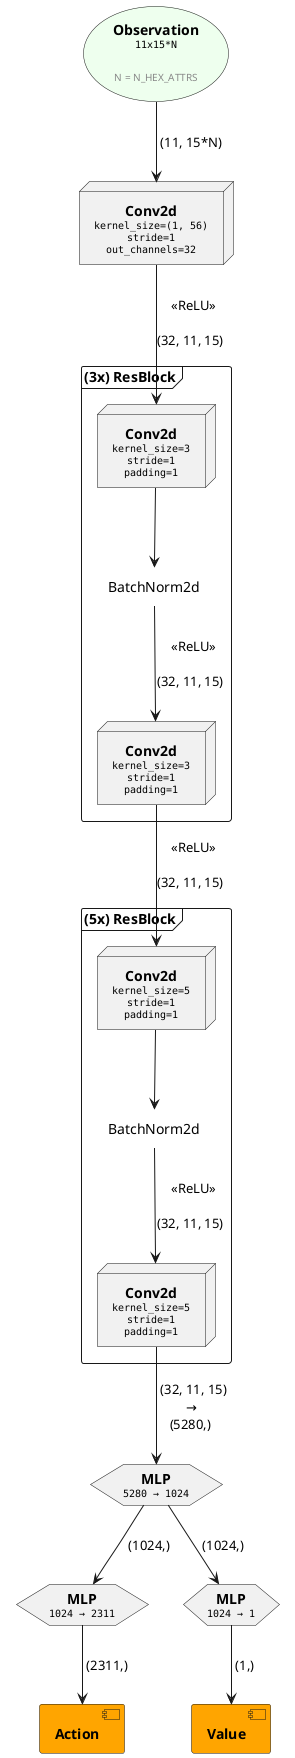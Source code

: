 @startuml "arch-vcmi-fullyconv"
' left to right direction

skinparam defaultTextAlignment center
skinparam NoteTextAlignment left

<style>
Usecase {
  BackGroundColor #efe
}


</style>

'''
''' Utility functions
'''

!function $replace($txt, $search, $repl)
  !$replaced = ""
  !while %strpos($txt, $search) >= 0
    !$position = %strpos($txt, $search)
    !$replaced = $replaced + %substr($txt, 0, $position) + $repl
    !$txt = %substr($txt, $position + %strlen($search))
  !endwhile
  !return $replaced + $txt
!endfunction

' Wraps each line of $txt within $open and $close
' Example:
'   $tagged_text("<color:red>", "two\nlines", "</color>")
'   => "<color:red>two</color>\n<color:red>lines</color>")"
!function $tagged_text($open, $txt, $close) return $open + $replace($txt, "\n", $close+"\n"+$open) + $close

!function $node_text($name) return $tagged_text("<b>", $name, "</b>")
!function $node_text($name, $desc) return $node_text($name)+"\n"+$tagged_text("<font:monospaced><size:10>", $desc, "</size></font>")
!function $node_text($name, $desc, $txt) return $node_text($name, $desc)+"\n\n"+$tagged_text("<color:888><size:10>", $txt, "</size></color>")

'''
''' Node types
'''

' Data
!procedure $Data($id, $name)
  Usecase $id as "$node_text($name)"
!endprocedure

!procedure $Data($id, $name, $desc)
  Usecase $id as "$node_text($name, $desc)"
!endprocedure

!procedure $Data($id, $name, $desc, $txt)
  Usecase $id as "$node_text($name, $desc, $txt)"
!endprocedure

' MLP (FC)
!procedure $MLP($id, $name, $desc)
  Hexagon $id as "$node_text($name, $desc)"
!endprocedure
!procedure $MLP($id, $name, $desc, $txt)
  Hexagon $id as "$node_text($name, $desc, $txt)"
!endprocedure

' Transformer
!procedure $Transformer($id, $name, $desc)
  Queue $id as "$node_text($name, $desc)"
!endprocedure
!procedure $Transformer($id, $name, $desc, $txt)
  Queue $id as "$node_text($name, $desc, $txt)"
!endprocedure

' Convolution
!procedure $Convolution($id, $name, $desc)
  Node $id as "$node_text($name, $desc)"
!endprocedure
!procedure $Convolution($id, $name, $desc, $txt)
  Node $id as "$node_text($name, $desc, $txt)"
!endprocedure

' Output
!procedure $Output($id, $name)
  Component $id as "$node_text($name)" #orange
!endprocedure

!procedure $Output($id, $name, $desc)
  Component $id as "$node_text($name, $desc)" #orange
!endprocedure

' Condition
!procedure $Condition($id, $name)
  Boundary $id as "$node_text($name)"
!endprocedure

!procedure $Condition($id, $name, $desc)
  Boundary $id as "$node_text($name, $desc)"
!endprocedure

' Reshape
!procedure $Reshape($id)
  Control $id as " "
!endprocedure

' Activation
!procedure $Activation($id, $name)
  Action $id as "$name"
!endprocedure

' Sum / Mean / etc.
!procedure $Op($id, $name)
  Label $id as "$name"
!endprocedure
!procedure $Op($id, $name, $txt)
  ' Label $id as "$node_text($name, "", $txt)"
  Label $id as "$name\n$tagged_text("<color:888><size:10>", $txt, "</size></color>")"
!endprocedure

' Link
!procedure $Link($a, $b, $dim)
  $a --> $b : " $dim "
!endprocedure
!procedure $Link($a, $b, $dim, $txt)
  ' The newline causes a bug where the 1st line appears
  ' on the top-left side
  ' ...but it looks better that way
  $a --> $b : " $dim "\n$txt
!endprocedure

' title "wwwwwwwwwwwwwwwwwwwwwwwwwwwwwwwwwwwwwwwwwwwwwwwwwwwwwwwwwwwwwwwwwwwwwwwwwwwwwwww"
' left to right direction

$Data(obs, "Observation", "11x15*N", "N = N_HEX_ATTRS")
$Convolution(conv0, "Conv2d", "kernel_size=(1, 56)\nstride=1\nout_channels=32")
$Link(obs, conv0, "(11, 15*N)")
Frame "(3x) ResBlock" {
  $Convolution(res1conv1, "Conv2d", "kernel_size=3\nstride=1\npadding=1")
  $Link(conv0, res1conv1, "<<ReLU>>\n\n(32, 11, 15)")
  $Op(res1bn1, "BatchNorm2d")
  $Link(res1conv1, res1bn1, "")
  $Convolution(res1conv2, "Conv2d", "kernel_size=3\nstride=1\npadding=1")
  $Link(res1bn1, res1conv2, "<<ReLU>>\n\n(32, 11, 15)")
}

Frame "(5x) ResBlock" {
  $Convolution(res2conv1, "Conv2d", "kernel_size=5\nstride=1\npadding=1")
  $Link(res1conv2, res2conv1, "<<ReLU>>\n\n(32, 11, 15)")
  $Op(res2bn1, "BatchNorm2d")
  $Link(res2conv1, res2bn1, "")
  $Convolution(res2conv2, "Conv2d", "kernel_size=5\nstride=1\npadding=1")
  $Link(res2bn1, res2conv2, "<<ReLU>>\n\n(32, 11, 15)")
}

$MLP(mlp0, "MLP", "5280 → 1024")
$Link(res2conv2, mlp0, "(32, 11, 15)\n→\n(5280,)")
$MLP(action_mlp, "MLP", "1024 → 2311")
$Link(mlp0, action_mlp, "(1024,)")
$MLP(value_mlp, "MLP", "1024 → 1")
$Link(mlp0, value_mlp, "(1024,)")

$Output(action, "Action")
$Link(action_mlp, action, "(2311,)")

$Output(value, "Value")
$Link(value_mlp, value, "(1,)")

@enduml


